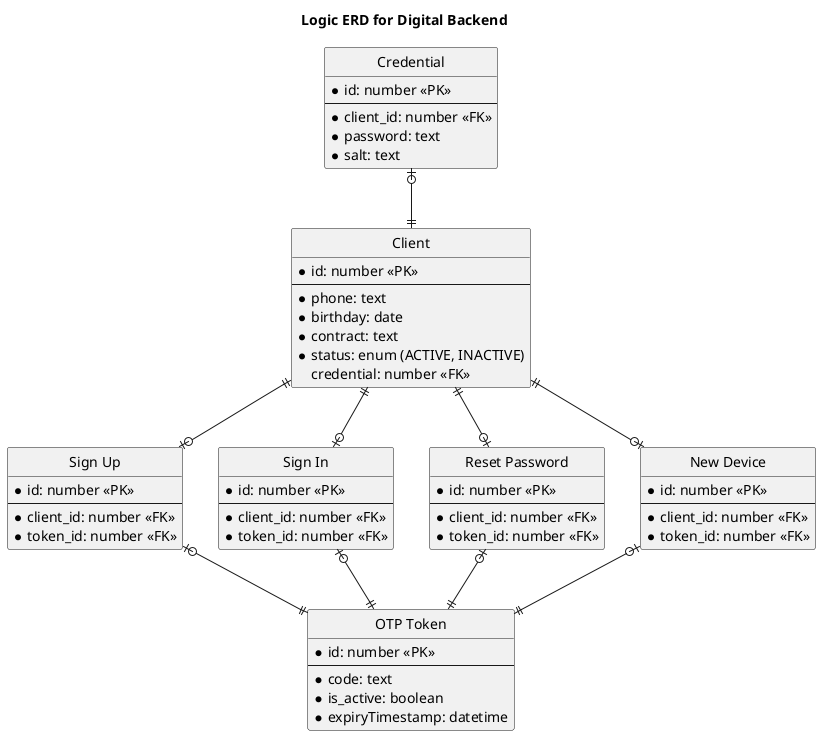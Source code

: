 @startuml
title "Logic ERD for Digital Backend"
hide circle
'skinparam linetype ortho

entity "Client" as client {
    *id: number <<PK>>
    --
    *phone: text
    *birthday: date
    *contract: text
    *status: enum (ACTIVE, INACTIVE)
    credential: number <<FK>>
}

entity "Credential" as cred {
    *id: number <<PK>>
    --
    *client_id: number <<FK>>
    *password: text
    *salt: text
}

entity "OTP Token" as otp {
    *id: number <<PK>>
    --
    *code: text
    *is_active: boolean
    *expiryTimestamp: datetime
}

entity "Sign Up" as signup {
    *id: number <<PK>>
    --
    *client_id: number <<FK>>
    *token_id: number <<FK>>
}

entity "Sign In" as signin {
    *id: number <<PK>>
    --
    *client_id: number <<FK>>
    *token_id: number <<FK>>
}

entity "Reset Password" as reset {
    *id: number <<PK>>
    --
    *client_id: number <<FK>>
    *token_id: number <<FK>>
}

entity "New Device" as new_device {
    *id: number <<PK>>
    --
    *client_id: number <<FK>>
    *token_id: number <<FK>>
}

'Relations
cred |o--|| client

client ||--o| signup
client ||--o| signin
client ||--o| reset
client ||--o| new_device

signup |o--|| otp
signin |o--|| otp
reset |o--|| otp
new_device |o--|| otp


'entity "Device" as device {
'  *id: uuid <<PK>>
'  --
'  *activated_at: datetime
'  public_key: text
'  push_token: text
'}
'
'cli ||..o| device

@enduml